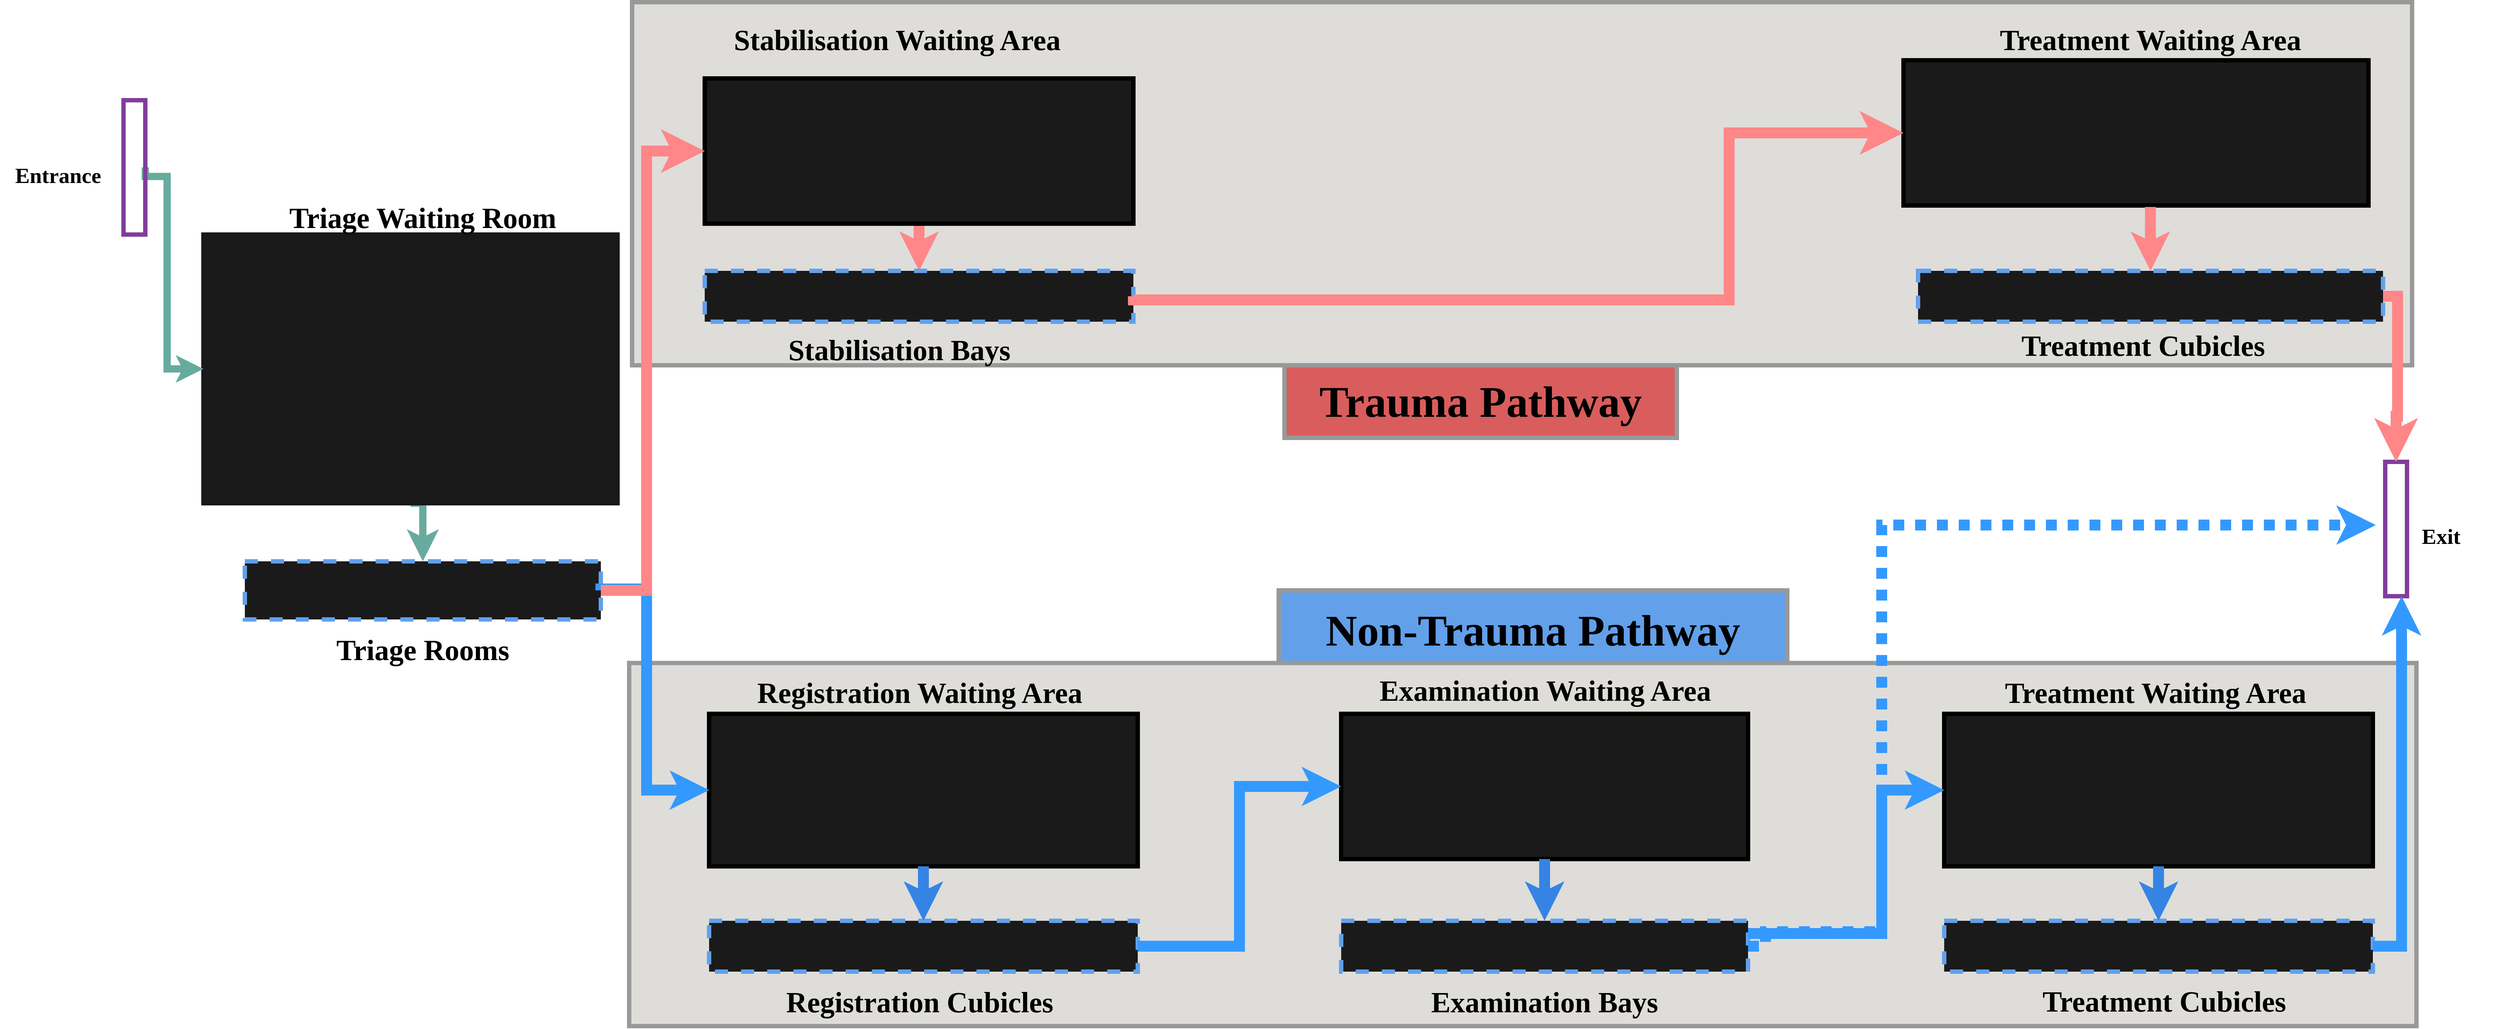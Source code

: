 <mxfile version="22.0.8" type="device">
  <diagram name="Page-1" id="naOOaUHlWIg6g84lMF8M">
    <mxGraphModel dx="4148" dy="2594" grid="1" gridSize="10" guides="1" tooltips="1" connect="1" arrows="1" fold="1" page="1" pageScale="1" pageWidth="600" pageHeight="475" math="0" shadow="0">
      <root>
        <mxCell id="0" />
        <mxCell id="1" parent="0" />
        <mxCell id="oj8sMwRd8QXnQj2qeah--25" value="" style="rounded=0;whiteSpace=wrap;html=1;fillColor=#62a0ea;strokeColor=#999999;strokeWidth=6;" vertex="1" parent="1">
          <mxGeometry x="1760" y="310" width="700" height="100" as="geometry" />
        </mxCell>
        <mxCell id="oj8sMwRd8QXnQj2qeah--24" value="" style="rounded=0;whiteSpace=wrap;html=1;fillColor=#D95D5D;strokeColor=#999999;strokeWidth=6;" vertex="1" parent="1">
          <mxGeometry x="1768" width="540" height="100" as="geometry" />
        </mxCell>
        <mxCell id="HKGf76yf_YqV7RcBEFJk-47" style="edgeStyle=orthogonalEdgeStyle;rounded=0;orthogonalLoop=1;jettySize=auto;html=1;exitX=0.5;exitY=1;exitDx=0;exitDy=0;strokeWidth=10;strokeColor=#67AB9F;endSize=12;" parent="1" source="HKGf76yf_YqV7RcBEFJk-2" target="HKGf76yf_YqV7RcBEFJk-3" edge="1">
          <mxGeometry relative="1" as="geometry">
            <Array as="points">
              <mxPoint x="582" y="190" />
            </Array>
          </mxGeometry>
        </mxCell>
        <mxCell id="HKGf76yf_YqV7RcBEFJk-2" value="" style="rounded=0;whiteSpace=wrap;html=1;fillColor=#1A1A1A;strokeColor=#191919;strokeWidth=6;" parent="1" vertex="1">
          <mxGeometry x="280" y="-180" width="570" height="370" as="geometry" />
        </mxCell>
        <mxCell id="HKGf76yf_YqV7RcBEFJk-3" value="" style="rounded=0;whiteSpace=wrap;html=1;fillColor=#1A1A1A;strokeColor=#62a0ea;strokeWidth=6;dashed=1;" parent="1" vertex="1">
          <mxGeometry x="337" y="270" width="490" height="80" as="geometry" />
        </mxCell>
        <mxCell id="HKGf76yf_YqV7RcBEFJk-46" style="edgeStyle=orthogonalEdgeStyle;rounded=0;orthogonalLoop=1;jettySize=auto;html=1;exitX=1;exitY=0.5;exitDx=0;exitDy=0;entryX=0;entryY=0.5;entryDx=0;entryDy=0;strokeWidth=10;strokeColor=#67AB9F;" parent="1" source="HKGf76yf_YqV7RcBEFJk-9" target="HKGf76yf_YqV7RcBEFJk-2" edge="1">
          <mxGeometry relative="1" as="geometry">
            <Array as="points">
              <mxPoint x="200" y="-260" />
              <mxPoint x="230" y="-260" />
              <mxPoint x="230" y="5" />
            </Array>
          </mxGeometry>
        </mxCell>
        <mxCell id="HKGf76yf_YqV7RcBEFJk-9" value="" style="rounded=0;whiteSpace=wrap;html=1;fillColor=none;strokeColor=#813d9c;strokeWidth=6;" parent="1" vertex="1">
          <mxGeometry x="170" y="-365" width="30" height="185" as="geometry" />
        </mxCell>
        <mxCell id="HKGf76yf_YqV7RcBEFJk-17" value="&lt;font style=&quot;font-size: 60px;&quot; data-font-src=&quot;https://fonts.googleapis.com/css?family=Lexend&quot; face=&quot;Lexend&quot;&gt;&lt;b style=&quot;font-size: 60px;&quot;&gt;Non-Trauma Pathway&lt;/b&gt;&lt;br style=&quot;font-size: 60px;&quot;&gt;&lt;/font&gt;" style="text;html=1;strokeColor=none;fillColor=none;align=center;verticalAlign=middle;whiteSpace=wrap;rounded=0;fontSize=60;" parent="1" vertex="1">
          <mxGeometry x="1755" y="350" width="710" height="30" as="geometry" />
        </mxCell>
        <mxCell id="HKGf76yf_YqV7RcBEFJk-18" value="&lt;font style=&quot;font-size: 60px;&quot; data-font-src=&quot;https://fonts.googleapis.com/css?family=Lexend&quot;&gt;&lt;b style=&quot;font-size: 60px;&quot;&gt;Trauma Pathway&lt;/b&gt;&lt;br style=&quot;font-size: 60px;&quot;&gt;&lt;/font&gt;" style="text;html=1;strokeColor=none;fillColor=none;align=center;verticalAlign=middle;whiteSpace=wrap;rounded=0;fontSize=60;fontFamily=Lexend;fontSource=https%3A%2F%2Ffonts.googleapis.com%2Fcss%3Ffamily%3DLexend;" parent="1" vertex="1">
          <mxGeometry x="960" y="35" width="2156" height="30" as="geometry" />
        </mxCell>
        <mxCell id="HKGf76yf_YqV7RcBEFJk-30" value="" style="rounded=0;whiteSpace=wrap;html=1;fillColor=none;strokeColor=#813d9c;strokeWidth=6;" parent="1" vertex="1">
          <mxGeometry x="3283" y="133" width="30" height="185" as="geometry" />
        </mxCell>
        <mxCell id="oj8sMwRd8QXnQj2qeah--5" value="&lt;font style=&quot;font-size: 30px;&quot; face=&quot;Lexend&quot; data-font-src=&quot;https://fonts.googleapis.com/css?family=Lexend&quot;&gt;&lt;b&gt;Exit&lt;/b&gt;&lt;/font&gt;" style="text;html=1;strokeColor=none;fillColor=none;align=center;verticalAlign=middle;whiteSpace=wrap;rounded=0;fontSize=60;" vertex="1" parent="1">
          <mxGeometry x="3280" y="190" width="160" height="70" as="geometry" />
        </mxCell>
        <mxCell id="oj8sMwRd8QXnQj2qeah--6" value="&lt;font size=&quot;1&quot; face=&quot;Lexend&quot;&gt;&lt;b style=&quot;font-size: 30px;&quot;&gt;Entrance&lt;/b&gt;&lt;/font&gt;" style="text;html=1;strokeColor=none;fillColor=none;align=center;verticalAlign=middle;whiteSpace=wrap;rounded=0;fontSize=60;strokeWidth=30;" vertex="1" parent="1">
          <mxGeometry y="-307.5" width="160" height="70" as="geometry" />
        </mxCell>
        <mxCell id="oj8sMwRd8QXnQj2qeah--9" value="&lt;font style=&quot;font-size: 40px;&quot; face=&quot;Lexend&quot;&gt;&lt;b&gt;Triage Waiting Room&lt;br&gt;&lt;/b&gt;&lt;/font&gt;" style="text;html=1;strokeColor=none;fillColor=none;align=center;verticalAlign=middle;whiteSpace=wrap;rounded=0;fontSize=60;" vertex="1" parent="1">
          <mxGeometry x="362" y="-225" width="440" height="30" as="geometry" />
        </mxCell>
        <mxCell id="oj8sMwRd8QXnQj2qeah--10" value="&lt;font style=&quot;font-size: 40px;&quot; face=&quot;Lexend&quot;&gt;&lt;b&gt;Triage Rooms&lt;br&gt;&lt;/b&gt;&lt;/font&gt;" style="text;html=1;strokeColor=none;fillColor=none;align=center;verticalAlign=middle;whiteSpace=wrap;rounded=0;fontSize=60;" vertex="1" parent="1">
          <mxGeometry x="362" y="370" width="440" height="30" as="geometry" />
        </mxCell>
        <mxCell id="oj8sMwRd8QXnQj2qeah--32" value="" style="group" vertex="1" connectable="0" parent="1">
          <mxGeometry x="866" y="410" width="2460" height="500" as="geometry" />
        </mxCell>
        <mxCell id="oj8sMwRd8QXnQj2qeah--4" value="" style="rounded=0;whiteSpace=wrap;html=1;fillColor=#deddda;strokeColor=#999999;strokeWidth=6;labelBackgroundColor=#191919;" vertex="1" parent="oj8sMwRd8QXnQj2qeah--32">
          <mxGeometry width="2460" height="500" as="geometry" />
        </mxCell>
        <mxCell id="HKGf76yf_YqV7RcBEFJk-20" value="" style="rounded=0;whiteSpace=wrap;html=1;fillColor=#1A1A1A;strokeColor=#000000;strokeWidth=6;" parent="oj8sMwRd8QXnQj2qeah--32" vertex="1">
          <mxGeometry x="110" y="70" width="590" height="210" as="geometry" />
        </mxCell>
        <mxCell id="HKGf76yf_YqV7RcBEFJk-21" value="" style="rounded=0;whiteSpace=wrap;html=1;fillColor=#1A1A1A;strokeColor=#62a0ea;strokeWidth=6;dashed=1;" parent="oj8sMwRd8QXnQj2qeah--32" vertex="1">
          <mxGeometry x="110" y="355" width="590" height="70" as="geometry" />
        </mxCell>
        <mxCell id="HKGf76yf_YqV7RcBEFJk-45" style="edgeStyle=orthogonalEdgeStyle;rounded=0;orthogonalLoop=1;jettySize=auto;html=1;exitX=0.5;exitY=1;exitDx=0;exitDy=0;entryX=0.5;entryY=0;entryDx=0;entryDy=0;strokeWidth=15;strokeColor=#3584e4;" parent="oj8sMwRd8QXnQj2qeah--32" source="HKGf76yf_YqV7RcBEFJk-20" target="HKGf76yf_YqV7RcBEFJk-21" edge="1">
          <mxGeometry relative="1" as="geometry" />
        </mxCell>
        <mxCell id="HKGf76yf_YqV7RcBEFJk-22" value="" style="rounded=0;whiteSpace=wrap;html=1;fillColor=#1A1A1A;strokeColor=#000000;strokeWidth=6;" parent="oj8sMwRd8QXnQj2qeah--32" vertex="1">
          <mxGeometry x="980" y="70" width="560" height="200" as="geometry" />
        </mxCell>
        <mxCell id="oj8sMwRd8QXnQj2qeah--26" style="edgeStyle=orthogonalEdgeStyle;rounded=0;orthogonalLoop=1;jettySize=auto;html=1;exitX=1;exitY=0.5;exitDx=0;exitDy=0;entryX=0;entryY=0.5;entryDx=0;entryDy=0;strokeWidth=15;strokeColor=#3399FF;" edge="1" parent="oj8sMwRd8QXnQj2qeah--32" source="HKGf76yf_YqV7RcBEFJk-21" target="HKGf76yf_YqV7RcBEFJk-22">
          <mxGeometry relative="1" as="geometry" />
        </mxCell>
        <mxCell id="HKGf76yf_YqV7RcBEFJk-23" value="" style="rounded=0;whiteSpace=wrap;html=1;fillColor=#1A1A1A;strokeColor=#62a0ea;strokeWidth=6;dashed=1;" parent="oj8sMwRd8QXnQj2qeah--32" vertex="1">
          <mxGeometry x="980" y="355" width="560" height="70" as="geometry" />
        </mxCell>
        <mxCell id="HKGf76yf_YqV7RcBEFJk-43" style="edgeStyle=orthogonalEdgeStyle;rounded=0;orthogonalLoop=1;jettySize=auto;html=1;exitX=0.5;exitY=1;exitDx=0;exitDy=0;entryX=0.5;entryY=0;entryDx=0;entryDy=0;strokeWidth=15;strokeColor=#3584e4;" parent="oj8sMwRd8QXnQj2qeah--32" source="HKGf76yf_YqV7RcBEFJk-22" target="HKGf76yf_YqV7RcBEFJk-23" edge="1">
          <mxGeometry relative="1" as="geometry" />
        </mxCell>
        <mxCell id="HKGf76yf_YqV7RcBEFJk-26" value="" style="rounded=0;whiteSpace=wrap;html=1;fillColor=#1A1A1A;strokeColor=#000000;strokeWidth=6;" parent="oj8sMwRd8QXnQj2qeah--32" vertex="1">
          <mxGeometry x="1810" y="70" width="590" height="210" as="geometry" />
        </mxCell>
        <mxCell id="oj8sMwRd8QXnQj2qeah--28" style="edgeStyle=orthogonalEdgeStyle;rounded=0;orthogonalLoop=1;jettySize=auto;html=1;exitX=1;exitY=0.25;exitDx=0;exitDy=0;entryX=0;entryY=0.5;entryDx=0;entryDy=0;strokeWidth=15;strokeColor=#3399FF;" edge="1" parent="oj8sMwRd8QXnQj2qeah--32" source="HKGf76yf_YqV7RcBEFJk-23" target="HKGf76yf_YqV7RcBEFJk-26">
          <mxGeometry relative="1" as="geometry">
            <Array as="points">
              <mxPoint x="1724" y="373" />
              <mxPoint x="1724" y="175" />
            </Array>
          </mxGeometry>
        </mxCell>
        <mxCell id="HKGf76yf_YqV7RcBEFJk-27" value="" style="rounded=0;whiteSpace=wrap;html=1;fillColor=#1A1A1A;strokeColor=#62a0ea;strokeWidth=6;dashed=1;" parent="oj8sMwRd8QXnQj2qeah--32" vertex="1">
          <mxGeometry x="1810" y="355" width="590" height="70" as="geometry" />
        </mxCell>
        <mxCell id="HKGf76yf_YqV7RcBEFJk-41" style="edgeStyle=orthogonalEdgeStyle;rounded=0;orthogonalLoop=1;jettySize=auto;html=1;exitX=0.5;exitY=1;exitDx=0;exitDy=0;entryX=0.5;entryY=0;entryDx=0;entryDy=0;strokeWidth=15;strokeColor=#3584e4;" parent="oj8sMwRd8QXnQj2qeah--32" source="HKGf76yf_YqV7RcBEFJk-26" target="HKGf76yf_YqV7RcBEFJk-27" edge="1">
          <mxGeometry relative="1" as="geometry" />
        </mxCell>
        <mxCell id="oj8sMwRd8QXnQj2qeah--15" value="&lt;font face=&quot;Lexend&quot; style=&quot;font-size: 40px;&quot;&gt;&lt;b&gt;Registration Cubicles&lt;br&gt;&lt;/b&gt;&lt;/font&gt;" style="text;html=1;strokeColor=none;fillColor=none;align=center;verticalAlign=middle;whiteSpace=wrap;rounded=0;fontSize=60;" vertex="1" parent="oj8sMwRd8QXnQj2qeah--32">
          <mxGeometry x="110" y="445" width="580" height="30" as="geometry" />
        </mxCell>
        <mxCell id="oj8sMwRd8QXnQj2qeah--16" value="&lt;font face=&quot;Lexend&quot; style=&quot;font-size: 40px;&quot;&gt;&lt;b&gt;Examination Bays&lt;br&gt;&lt;/b&gt;&lt;/font&gt;" style="text;html=1;strokeColor=none;fillColor=none;align=center;verticalAlign=middle;whiteSpace=wrap;rounded=0;fontSize=60;" vertex="1" parent="oj8sMwRd8QXnQj2qeah--32">
          <mxGeometry x="970" y="445" width="580" height="30" as="geometry" />
        </mxCell>
        <mxCell id="oj8sMwRd8QXnQj2qeah--17" value="&lt;font face=&quot;Lexend&quot; style=&quot;font-size: 40px;&quot;&gt;&lt;b&gt;Registration Waiting Area&lt;br&gt;&lt;/b&gt;&lt;/font&gt;" style="text;html=1;strokeColor=none;fillColor=none;align=center;verticalAlign=middle;whiteSpace=wrap;rounded=0;fontSize=60;" vertex="1" parent="oj8sMwRd8QXnQj2qeah--32">
          <mxGeometry x="110" y="19" width="580" height="30" as="geometry" />
        </mxCell>
        <mxCell id="oj8sMwRd8QXnQj2qeah--19" value="&lt;font face=&quot;Lexend&quot; style=&quot;font-size: 40px;&quot;&gt;&lt;b&gt;Examination Waiting Area&lt;br&gt;&lt;/b&gt;&lt;/font&gt;" style="text;html=1;strokeColor=none;fillColor=none;align=center;verticalAlign=middle;whiteSpace=wrap;rounded=0;fontSize=60;" vertex="1" parent="oj8sMwRd8QXnQj2qeah--32">
          <mxGeometry x="971" y="16" width="580" height="30" as="geometry" />
        </mxCell>
        <mxCell id="oj8sMwRd8QXnQj2qeah--20" value="&lt;font face=&quot;Lexend&quot; style=&quot;font-size: 40px;&quot;&gt;&lt;b&gt;Treatment Waiting Area&lt;br&gt;&lt;/b&gt;&lt;/font&gt;" style="text;html=1;strokeColor=none;fillColor=none;align=center;verticalAlign=middle;whiteSpace=wrap;rounded=0;fontSize=60;" vertex="1" parent="oj8sMwRd8QXnQj2qeah--32">
          <mxGeometry x="1811" y="19" width="580" height="30" as="geometry" />
        </mxCell>
        <mxCell id="oj8sMwRd8QXnQj2qeah--21" value="&lt;font style=&quot;font-size: 40px;&quot;&gt;&lt;b&gt;Treatment Cubicles&lt;br&gt;&lt;/b&gt;&lt;/font&gt;" style="text;html=1;strokeColor=none;fillColor=none;align=center;verticalAlign=middle;whiteSpace=wrap;rounded=0;fontSize=60;fontFamily=Lexend;fontSource=https%3A%2F%2Ffonts.googleapis.com%2Fcss%3Ffamily%3DLexend;" vertex="1" parent="oj8sMwRd8QXnQj2qeah--32">
          <mxGeometry x="1823" y="438" width="580" height="42" as="geometry" />
        </mxCell>
        <mxCell id="oj8sMwRd8QXnQj2qeah--27" style="edgeStyle=orthogonalEdgeStyle;rounded=0;orthogonalLoop=1;jettySize=auto;html=1;exitX=1;exitY=0.5;exitDx=0;exitDy=0;entryX=0;entryY=0.5;entryDx=0;entryDy=0;strokeWidth=15;strokeColor=#3399FF;" edge="1" parent="1" source="HKGf76yf_YqV7RcBEFJk-3" target="HKGf76yf_YqV7RcBEFJk-20">
          <mxGeometry relative="1" as="geometry">
            <mxPoint x="840" y="307.5" as="sourcePoint" />
            <mxPoint x="1003" y="-297.5" as="targetPoint" />
            <Array as="points">
              <mxPoint x="827" y="308" />
              <mxPoint x="890" y="308" />
              <mxPoint x="890" y="585" />
            </Array>
          </mxGeometry>
        </mxCell>
        <mxCell id="oj8sMwRd8QXnQj2qeah--3" value="" style="rounded=0;whiteSpace=wrap;html=1;fillColor=#DEDDDA;strokeColor=#999999;strokeWidth=6;" vertex="1" parent="1">
          <mxGeometry x="870" y="-500" width="2450" height="500" as="geometry" />
        </mxCell>
        <mxCell id="oj8sMwRd8QXnQj2qeah--33" value="" style="edgeStyle=orthogonalEdgeStyle;rounded=0;orthogonalLoop=1;jettySize=auto;html=1;strokeColor=#FF8787;strokeWidth=15;" edge="1" parent="1" source="HKGf76yf_YqV7RcBEFJk-6" target="HKGf76yf_YqV7RcBEFJk-7">
          <mxGeometry relative="1" as="geometry" />
        </mxCell>
        <mxCell id="HKGf76yf_YqV7RcBEFJk-6" value="" style="rounded=0;whiteSpace=wrap;html=1;fillColor=#1A1A1A;strokeColor=#000000;strokeWidth=6;" parent="1" vertex="1">
          <mxGeometry x="970" y="-395" width="590" height="200" as="geometry" />
        </mxCell>
        <mxCell id="HKGf76yf_YqV7RcBEFJk-7" value="" style="rounded=0;whiteSpace=wrap;html=1;fillColor=#1A1A1A;strokeColor=#62a0ea;strokeWidth=6;dashed=1;" parent="1" vertex="1">
          <mxGeometry x="970" y="-130" width="590" height="70" as="geometry" />
        </mxCell>
        <mxCell id="HKGf76yf_YqV7RcBEFJk-12" value="" style="rounded=0;whiteSpace=wrap;html=1;fillColor=#1A1A1A;strokeColor=#000000;strokeWidth=6;" parent="1" vertex="1">
          <mxGeometry x="2620" y="-420" width="640" height="200" as="geometry" />
        </mxCell>
        <mxCell id="HKGf76yf_YqV7RcBEFJk-37" style="edgeStyle=orthogonalEdgeStyle;rounded=0;orthogonalLoop=1;jettySize=auto;html=1;exitX=1;exitY=0.5;exitDx=0;exitDy=0;entryX=0;entryY=0.5;entryDx=0;entryDy=0;strokeWidth=15;strokeColor=#FF8787;endSize=12;" parent="1" source="HKGf76yf_YqV7RcBEFJk-7" target="HKGf76yf_YqV7RcBEFJk-12" edge="1">
          <mxGeometry relative="1" as="geometry">
            <Array as="points">
              <mxPoint x="1560" y="-90" />
              <mxPoint x="2380" y="-90" />
              <mxPoint x="2380" y="-320" />
            </Array>
          </mxGeometry>
        </mxCell>
        <mxCell id="HKGf76yf_YqV7RcBEFJk-13" value="" style="rounded=0;whiteSpace=wrap;html=1;fillColor=#1A1A1A;strokeColor=#62a0ea;strokeWidth=6;dashed=1;" parent="1" vertex="1">
          <mxGeometry x="2640" y="-130" width="640" height="70" as="geometry" />
        </mxCell>
        <mxCell id="HKGf76yf_YqV7RcBEFJk-38" style="edgeStyle=orthogonalEdgeStyle;rounded=0;orthogonalLoop=1;jettySize=auto;html=1;exitX=0.531;exitY=1.01;exitDx=0;exitDy=0;strokeWidth=15;strokeColor=#FF8787;exitPerimeter=0;" parent="1" source="HKGf76yf_YqV7RcBEFJk-12" target="HKGf76yf_YqV7RcBEFJk-13" edge="1">
          <mxGeometry relative="1" as="geometry" />
        </mxCell>
        <mxCell id="oj8sMwRd8QXnQj2qeah--11" value="&lt;font style=&quot;font-size: 40px;&quot; face=&quot;Lexend&quot;&gt;&lt;b&gt;Stabilisation Waiting Area&lt;br&gt;&lt;/b&gt;&lt;/font&gt;" style="text;html=1;strokeColor=none;fillColor=none;align=center;verticalAlign=middle;whiteSpace=wrap;rounded=0;fontSize=60;" vertex="1" parent="1">
          <mxGeometry x="945" y="-470" width="580" height="30" as="geometry" />
        </mxCell>
        <mxCell id="oj8sMwRd8QXnQj2qeah--12" value="&lt;font style=&quot;font-size: 40px;&quot; face=&quot;Lexend&quot;&gt;&lt;b&gt;Treatment Waiting Area&lt;br&gt;&lt;/b&gt;&lt;/font&gt;" style="text;html=1;strokeColor=none;fillColor=none;align=center;verticalAlign=middle;whiteSpace=wrap;rounded=0;fontSize=60;" vertex="1" parent="1">
          <mxGeometry x="2670" y="-470" width="580" height="30" as="geometry" />
        </mxCell>
        <mxCell id="oj8sMwRd8QXnQj2qeah--14" value="&lt;font face=&quot;Lexend&quot; style=&quot;font-size: 40px;&quot;&gt;&lt;b&gt;Stabilisation Bays&lt;br&gt;&lt;/b&gt;&lt;/font&gt;" style="text;html=1;strokeColor=none;fillColor=none;align=center;verticalAlign=middle;whiteSpace=wrap;rounded=0;fontSize=60;" vertex="1" parent="1">
          <mxGeometry x="948" y="-43" width="580" height="30" as="geometry" />
        </mxCell>
        <mxCell id="oj8sMwRd8QXnQj2qeah--35" value="" style="edgeStyle=orthogonalEdgeStyle;rounded=0;orthogonalLoop=1;jettySize=auto;html=1;exitX=1;exitY=0.5;exitDx=0;exitDy=0;fontColor=#3399FF;strokeWidth=15;strokeColor=#3399FF;dashed=1;dashPattern=1 1;" edge="1" parent="1" source="HKGf76yf_YqV7RcBEFJk-23">
          <mxGeometry relative="1" as="geometry">
            <mxPoint x="2430" y="800" as="sourcePoint" />
            <mxPoint x="3270" y="220" as="targetPoint" />
            <Array as="points">
              <mxPoint x="2430" y="800" />
              <mxPoint x="2430" y="780" />
              <mxPoint x="2590" y="780" />
              <mxPoint x="2590" y="220" />
            </Array>
          </mxGeometry>
        </mxCell>
        <mxCell id="oj8sMwRd8QXnQj2qeah--13" value="&lt;font style=&quot;font-size: 40px;&quot; face=&quot;Lexend&quot;&gt;&lt;b&gt;Treatment Cubicles&lt;br&gt;&lt;/b&gt;&lt;/font&gt;" style="text;html=1;strokeColor=none;fillColor=none;align=center;verticalAlign=middle;whiteSpace=wrap;rounded=0;fontSize=60;" vertex="1" parent="1">
          <mxGeometry x="2660" y="-49" width="580" height="30" as="geometry" />
        </mxCell>
        <mxCell id="HKGf76yf_YqV7RcBEFJk-39" style="edgeStyle=orthogonalEdgeStyle;rounded=0;orthogonalLoop=1;jettySize=auto;html=1;exitX=1;exitY=0.5;exitDx=0;exitDy=0;entryX=0.5;entryY=0;entryDx=0;entryDy=0;strokeWidth=15;strokeColor=#FF8787;endSize=12;" parent="1" source="HKGf76yf_YqV7RcBEFJk-13" target="HKGf76yf_YqV7RcBEFJk-30" edge="1">
          <mxGeometry relative="1" as="geometry">
            <Array as="points">
              <mxPoint x="3300" y="-95" />
              <mxPoint x="3300" y="70" />
              <mxPoint x="3298" y="70" />
            </Array>
          </mxGeometry>
        </mxCell>
        <mxCell id="oj8sMwRd8QXnQj2qeah--38" style="edgeStyle=orthogonalEdgeStyle;rounded=0;orthogonalLoop=1;jettySize=auto;html=1;exitX=1;exitY=0.5;exitDx=0;exitDy=0;entryX=0.75;entryY=1;entryDx=0;entryDy=0;strokeColor=#3399FF;strokeWidth=15;" edge="1" parent="1" source="HKGf76yf_YqV7RcBEFJk-27" target="HKGf76yf_YqV7RcBEFJk-30">
          <mxGeometry relative="1" as="geometry">
            <Array as="points">
              <mxPoint x="3306" y="800" />
            </Array>
          </mxGeometry>
        </mxCell>
        <mxCell id="HKGf76yf_YqV7RcBEFJk-48" style="edgeStyle=orthogonalEdgeStyle;rounded=0;orthogonalLoop=1;jettySize=auto;html=1;exitX=1;exitY=0.5;exitDx=0;exitDy=0;entryX=0;entryY=0.5;entryDx=0;entryDy=0;strokeWidth=15;strokeColor=#FF8787;endSize=12;" parent="1" source="HKGf76yf_YqV7RcBEFJk-3" target="HKGf76yf_YqV7RcBEFJk-6" edge="1">
          <mxGeometry relative="1" as="geometry">
            <Array as="points">
              <mxPoint x="890" y="310" />
              <mxPoint x="890" y="-295" />
            </Array>
          </mxGeometry>
        </mxCell>
      </root>
    </mxGraphModel>
  </diagram>
</mxfile>
